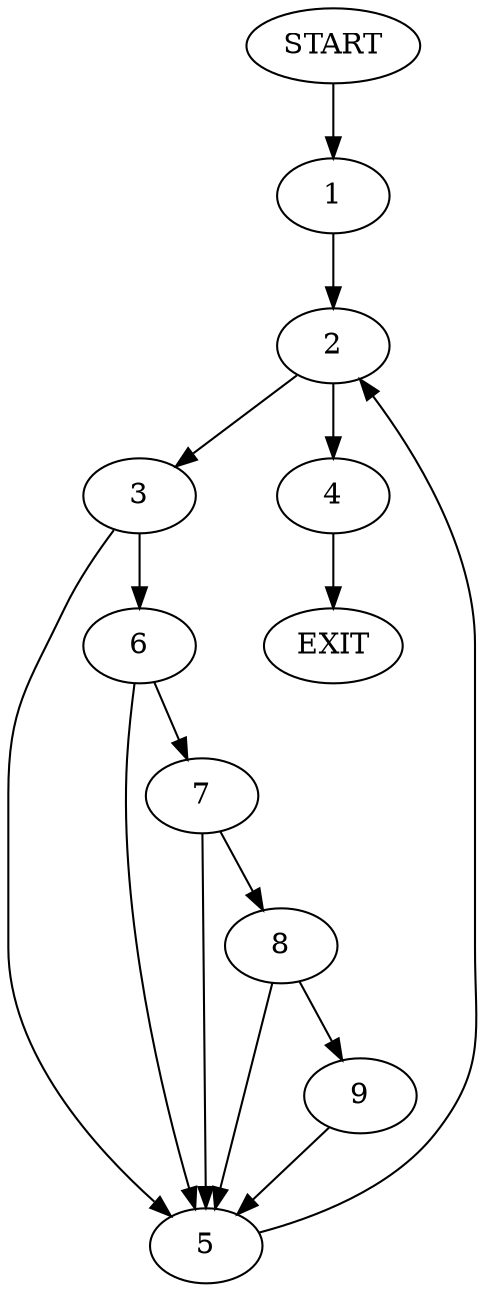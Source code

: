 digraph {
0 [label="START"]
10 [label="EXIT"]
0 -> 1
1 -> 2
2 -> 3
2 -> 4
3 -> 5
3 -> 6
4 -> 10
5 -> 2
6 -> 7
6 -> 5
7 -> 5
7 -> 8
8 -> 5
8 -> 9
9 -> 5
}
